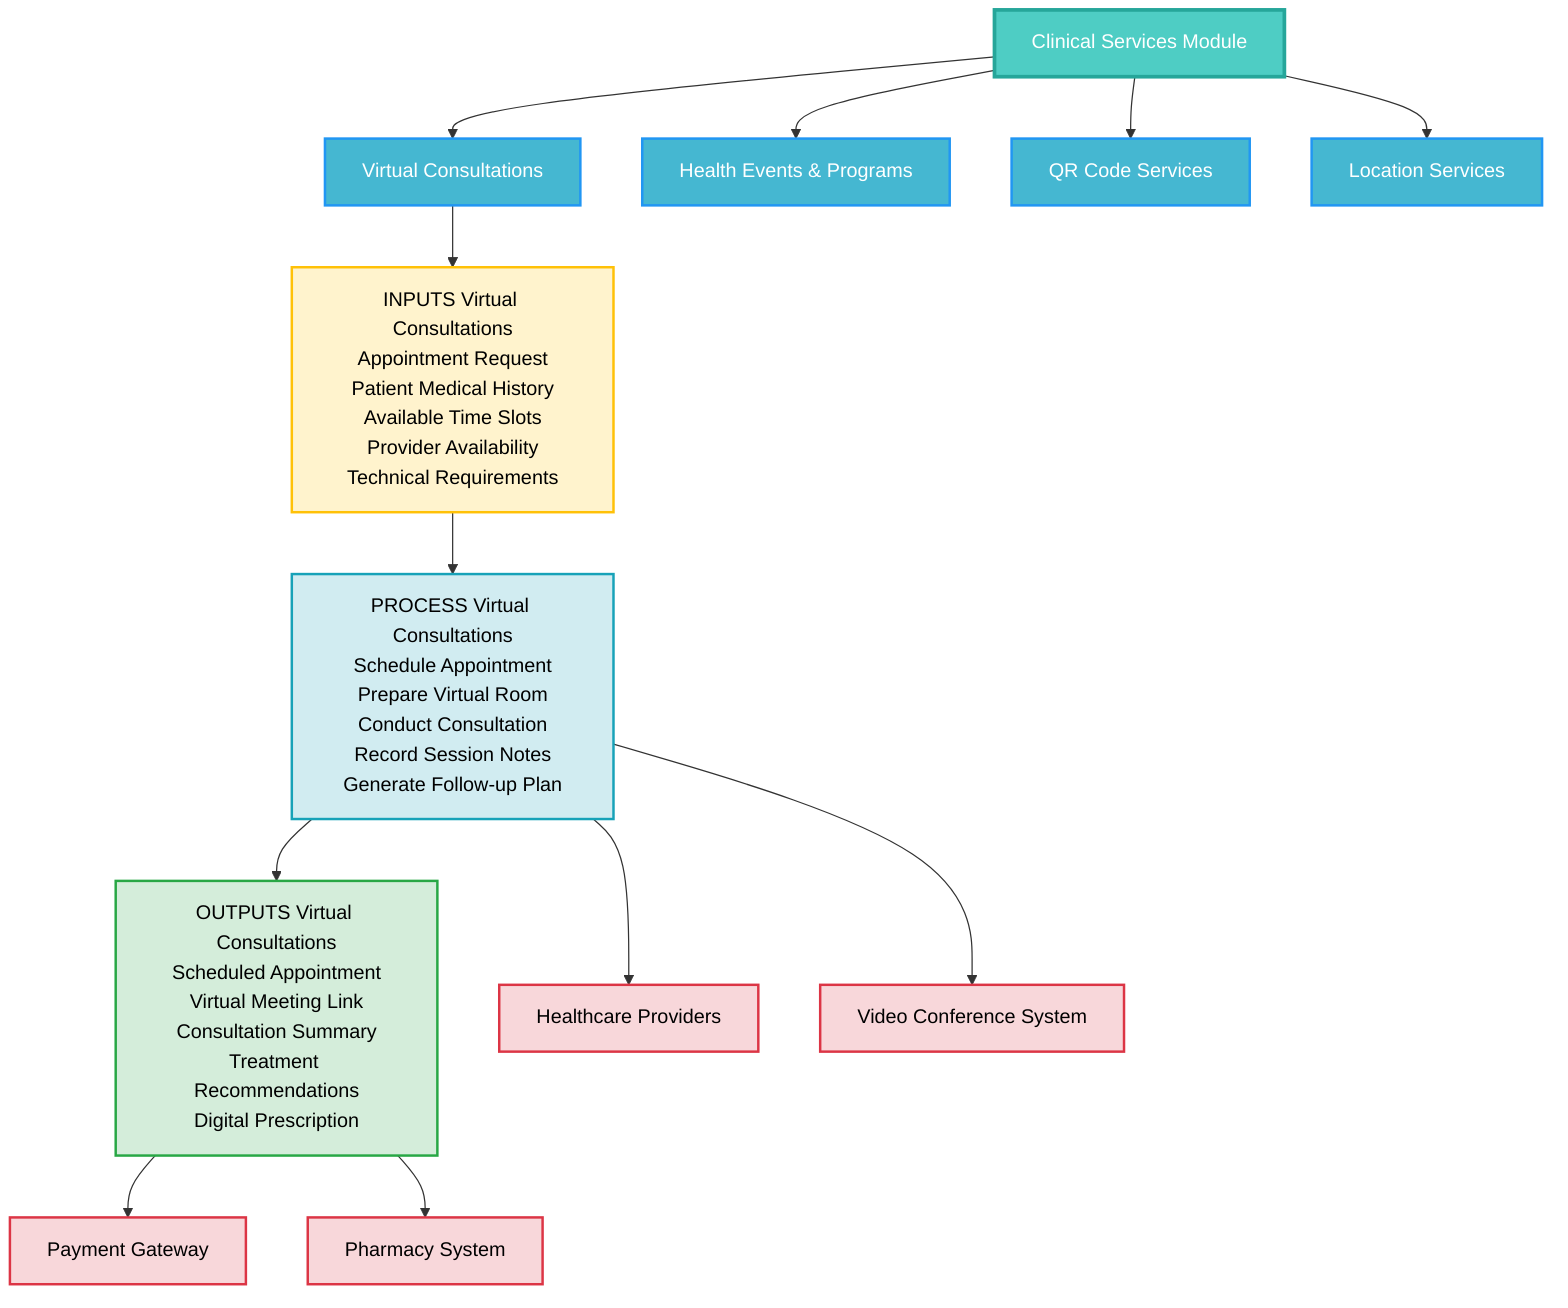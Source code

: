 graph TD
    %% ========================================
    %% CLINICAL SERVICES MODULE HIPO
    %% Virtual Consultations IPO Detail
    %% ========================================
    
    %% MODULE HEADER
    ClinicalMod[Clinical Services Module]
    
    %% SUBMODULES
    VirtualConsult[Virtual Consultations]
    HealthEvents[Health Events & Programs]
    QRServices[QR Code Services]
    LocationSvc[Location Services]
    
    %% VIRTUAL CONSULTATIONS IPO FLOW
    ConsultInput[INPUTS Virtual Consultations<br/>Appointment Request<br/>Patient Medical History<br/>Available Time Slots<br/>Provider Availability<br/>Technical Requirements]
    
    ConsultProcess[PROCESS Virtual Consultations<br/>Schedule Appointment<br/>Prepare Virtual Room<br/>Conduct Consultation<br/>Record Session Notes<br/>Generate Follow-up Plan]
    
    ConsultOutput[OUTPUTS Virtual Consultations<br/>Scheduled Appointment<br/>Virtual Meeting Link<br/>Consultation Summary<br/>Treatment Recommendations<br/>Digital Prescription]
    
    %% HIERARCHY
    ClinicalMod --> VirtualConsult
    ClinicalMod --> HealthEvents
    ClinicalMod --> QRServices
    ClinicalMod --> LocationSvc
    
    %% IPO FLOW
    VirtualConsult --> ConsultInput
    ConsultInput --> ConsultProcess
    ConsultProcess --> ConsultOutput
    
    %% EXTERNAL CONNECTIONS
    HealthcareProviders[Healthcare Providers]
    VideoConferenceSystem[Video Conference System]
    PaymentGateway[Payment Gateway]
    PharmacySystem[Pharmacy System]
    
    ConsultProcess --> HealthcareProviders
    ConsultProcess --> VideoConferenceSystem
    ConsultOutput --> PaymentGateway
    ConsultOutput --> PharmacySystem
    
    %% STYLING
    classDef moduleLevel fill:#4ecdc4,stroke:#26a69a,stroke-width:3px,color:#fff
    classDef submoduleLevel fill:#45b7d1,stroke:#2196f3,stroke-width:2px,color:#fff
    classDef inputStyle fill:#fff3cd,stroke:#ffc107,stroke-width:2px,color:#000
    classDef processStyle fill:#d1ecf1,stroke:#17a2b8,stroke-width:2px,color:#000
    classDef outputStyle fill:#d4edda,stroke:#28a745,stroke-width:2px,color:#000
    classDef externalStyle fill:#f8d7da,stroke:#dc3545,stroke-width:2px,color:#000
    
    %% APPLY STYLES
    class ClinicalMod moduleLevel
    class VirtualConsult,HealthEvents,QRServices,LocationSvc submoduleLevel
    class ConsultInput inputStyle
    class ConsultProcess processStyle
    class ConsultOutput outputStyle
    class HealthcareProviders,VideoConferenceSystem,PaymentGateway,PharmacySystem externalStyle